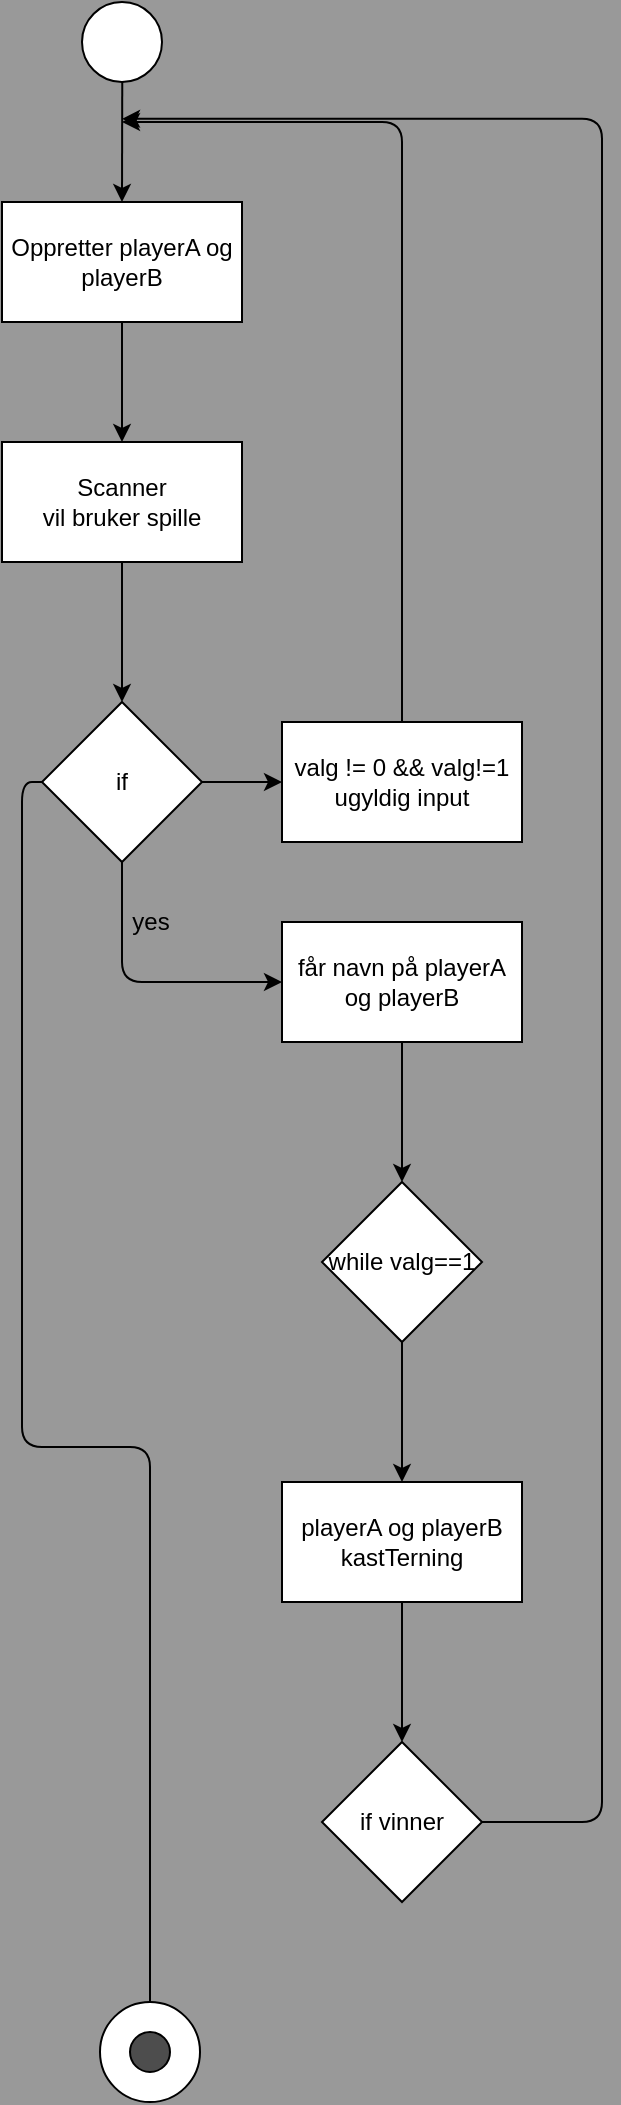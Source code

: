 <mxfile>
    <diagram id="3LOEBngNAgbcszGaItSb" name="Page-1">
        <mxGraphModel dx="820" dy="566" grid="1" gridSize="10" guides="1" tooltips="1" connect="1" arrows="1" fold="1" page="1" pageScale="1" pageWidth="827" pageHeight="1169" background="#999999" math="0" shadow="0">
            <root>
                <mxCell id="0"/>
                <mxCell id="1" parent="0"/>
                <mxCell id="4" value="" style="edgeStyle=none;html=1;" edge="1" parent="1" source="2" target="3">
                    <mxGeometry relative="1" as="geometry"/>
                </mxCell>
                <mxCell id="2" value="" style="ellipse;whiteSpace=wrap;html=1;" vertex="1" parent="1">
                    <mxGeometry x="380" y="10" width="40" height="40" as="geometry"/>
                </mxCell>
                <mxCell id="6" value="" style="edgeStyle=none;html=1;" edge="1" parent="1" source="3" target="5">
                    <mxGeometry relative="1" as="geometry"/>
                </mxCell>
                <mxCell id="3" value="Oppretter playerA og playerB" style="whiteSpace=wrap;html=1;" vertex="1" parent="1">
                    <mxGeometry x="340" y="110" width="120" height="60" as="geometry"/>
                </mxCell>
                <mxCell id="8" value="" style="edgeStyle=none;html=1;" edge="1" parent="1" source="5" target="7">
                    <mxGeometry relative="1" as="geometry"/>
                </mxCell>
                <mxCell id="5" value="Scanner&lt;br&gt;vil bruker spille" style="whiteSpace=wrap;html=1;" vertex="1" parent="1">
                    <mxGeometry x="340" y="230" width="120" height="60" as="geometry"/>
                </mxCell>
                <mxCell id="12" value="" style="edgeStyle=orthogonalEdgeStyle;html=1;" edge="1" parent="1" source="7" target="9">
                    <mxGeometry relative="1" as="geometry"/>
                </mxCell>
                <mxCell id="14" style="edgeStyle=orthogonalEdgeStyle;html=1;exitX=0.5;exitY=1;exitDx=0;exitDy=0;entryX=0;entryY=0.5;entryDx=0;entryDy=0;" edge="1" parent="1" source="7" target="13">
                    <mxGeometry relative="1" as="geometry"/>
                </mxCell>
                <mxCell id="27" style="edgeStyle=orthogonalEdgeStyle;html=1;exitX=0;exitY=0.5;exitDx=0;exitDy=0;entryX=0.5;entryY=0;entryDx=0;entryDy=0;" edge="1" parent="1" source="7" target="26">
                    <mxGeometry relative="1" as="geometry"/>
                </mxCell>
                <mxCell id="7" value="if" style="rhombus;whiteSpace=wrap;html=1;" vertex="1" parent="1">
                    <mxGeometry x="360" y="360" width="80" height="80" as="geometry"/>
                </mxCell>
                <mxCell id="11" style="edgeStyle=orthogonalEdgeStyle;html=1;exitX=0.5;exitY=0;exitDx=0;exitDy=0;" edge="1" parent="1" source="9">
                    <mxGeometry relative="1" as="geometry">
                        <mxPoint x="400" y="70" as="targetPoint"/>
                        <Array as="points">
                            <mxPoint x="540" y="70"/>
                        </Array>
                    </mxGeometry>
                </mxCell>
                <mxCell id="9" value="valg != 0 &amp;amp;&amp;amp; valg!=1&lt;br&gt;ugyldig input" style="whiteSpace=wrap;html=1;" vertex="1" parent="1">
                    <mxGeometry x="480" y="370" width="120" height="60" as="geometry"/>
                </mxCell>
                <mxCell id="16" value="" style="edgeStyle=orthogonalEdgeStyle;html=1;" edge="1" parent="1" source="13" target="15">
                    <mxGeometry relative="1" as="geometry"/>
                </mxCell>
                <mxCell id="13" value="får navn på playerA og playerB" style="whiteSpace=wrap;html=1;" vertex="1" parent="1">
                    <mxGeometry x="480" y="470" width="120" height="60" as="geometry"/>
                </mxCell>
                <mxCell id="18" value="" style="edgeStyle=orthogonalEdgeStyle;html=1;" edge="1" parent="1" source="15" target="17">
                    <mxGeometry relative="1" as="geometry"/>
                </mxCell>
                <mxCell id="15" value="while valg==1" style="rhombus;whiteSpace=wrap;html=1;" vertex="1" parent="1">
                    <mxGeometry x="500" y="600" width="80" height="80" as="geometry"/>
                </mxCell>
                <mxCell id="20" value="" style="edgeStyle=orthogonalEdgeStyle;html=1;" edge="1" parent="1" source="17" target="19">
                    <mxGeometry relative="1" as="geometry"/>
                </mxCell>
                <mxCell id="17" value="playerA og playerB kastTerning" style="whiteSpace=wrap;html=1;" vertex="1" parent="1">
                    <mxGeometry x="480" y="750" width="120" height="60" as="geometry"/>
                </mxCell>
                <mxCell id="21" style="edgeStyle=orthogonalEdgeStyle;html=1;exitX=1;exitY=0.5;exitDx=0;exitDy=0;" edge="1" parent="1" source="19">
                    <mxGeometry relative="1" as="geometry">
                        <mxPoint x="400" y="68.4" as="targetPoint"/>
                        <Array as="points">
                            <mxPoint x="640" y="920"/>
                            <mxPoint x="640" y="68"/>
                        </Array>
                    </mxGeometry>
                </mxCell>
                <mxCell id="19" value="if vinner" style="rhombus;whiteSpace=wrap;html=1;" vertex="1" parent="1">
                    <mxGeometry x="500" y="880" width="80" height="80" as="geometry"/>
                </mxCell>
                <mxCell id="22" value="yes" style="text;html=1;resizable=0;autosize=1;align=center;verticalAlign=middle;points=[];fillColor=none;strokeColor=none;rounded=0;" vertex="1" parent="1">
                    <mxGeometry x="399" y="460" width="30" height="20" as="geometry"/>
                </mxCell>
                <mxCell id="25" value="" style="ellipse;whiteSpace=wrap;html=1;" vertex="1" parent="1">
                    <mxGeometry x="389" y="1010" width="50" height="50" as="geometry"/>
                </mxCell>
                <mxCell id="26" value="" style="ellipse;whiteSpace=wrap;html=1;fillColor=#4D4D4D;" vertex="1" parent="1">
                    <mxGeometry x="404" y="1025" width="20" height="20" as="geometry"/>
                </mxCell>
            </root>
        </mxGraphModel>
    </diagram>
</mxfile>